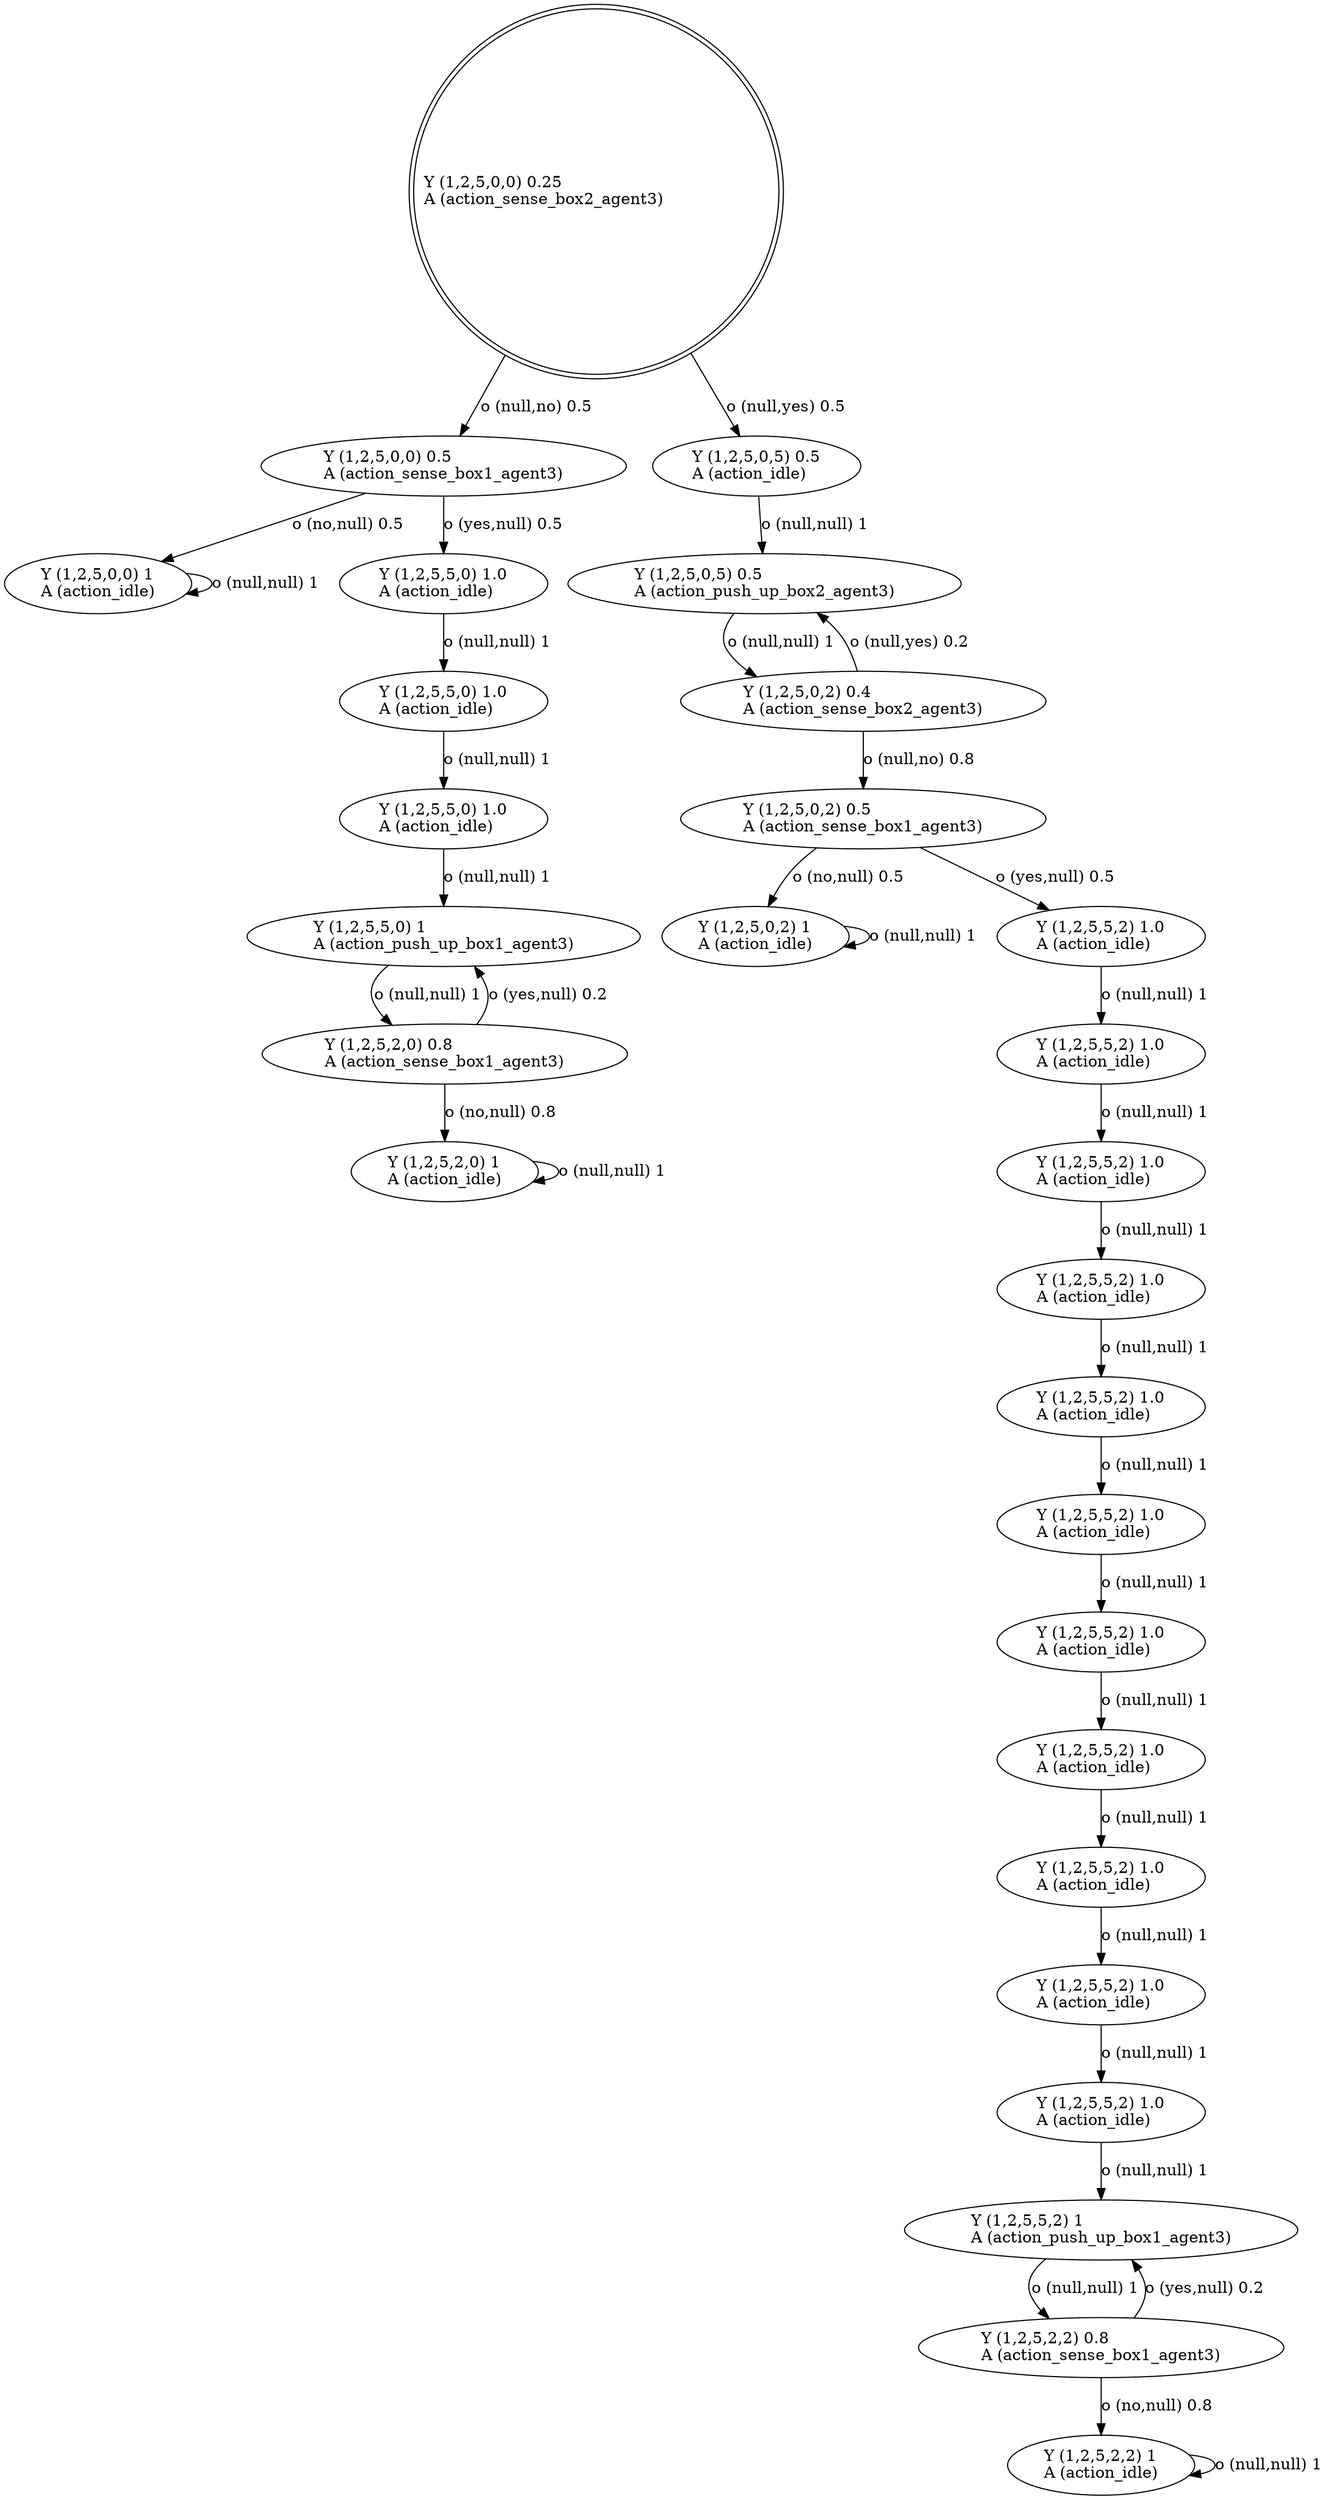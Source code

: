 digraph "G" {
root [label="Y (1,2,5,0,0) 0.25\lA (action_sense_box2_agent3)\l", labeljust="l", shape=doublecircle];
x0row105 [label="Y (1,2,5,2,0) 1\lA (action_idle)\l"];
x0row97 [label="Y (1,2,5,2,0) 0.8\lA (action_sense_box1_agent3)\l"];
x0row60 [label="Y (1,2,5,2,2) 1\lA (action_idle)\l"];
x0row88 [label="Y (1,2,5,0,0) 1\lA (action_idle)\l"];
x0row87 [label="Y (1,2,5,5,0) 1\lA (action_push_up_box1_agent3)\l"];
x0row51 [label="Y (1,2,5,2,2) 0.8\lA (action_sense_box1_agent3)\l"];
x0row40 [label="Y (1,2,5,5,2) 1\lA (action_push_up_box1_agent3)\l"];
x0row41 [label="Y (1,2,5,0,2) 1\lA (action_idle)\l"];
x0row22 [label="Y (1,2,5,0,2) 0.4\lA (action_sense_box2_agent3)\l"];
x0row6 [label="Y (1,2,5,0,0) 0.5\lA (action_sense_box1_agent3)\l"];
x0row5 [label="Y (1,2,5,0,5) 0.5\lA (action_push_up_box2_agent3)\l"];
x0row30 [label="Y (1,2,5,0,2) 0.5\lA (action_sense_box1_agent3)\l"];
x0row5_noop_0 [label="Y (1,2,5,0,5) 0.5\lA (action_idle)\l"];
x0row87_noop_0 [label="Y (1,2,5,5,0) 1.0\lA (action_idle)\l"];
x0row87_noop_1 [label="Y (1,2,5,5,0) 1.0\lA (action_idle)\l"];
x0row87_noop_2 [label="Y (1,2,5,5,0) 1.0\lA (action_idle)\l"];
x0row40_noop_0 [label="Y (1,2,5,5,2) 1.0\lA (action_idle)\l"];
x0row40_noop_1 [label="Y (1,2,5,5,2) 1.0\lA (action_idle)\l"];
x0row40_noop_2 [label="Y (1,2,5,5,2) 1.0\lA (action_idle)\l"];
x0row40_noop_3 [label="Y (1,2,5,5,2) 1.0\lA (action_idle)\l"];
x0row40_noop_4 [label="Y (1,2,5,5,2) 1.0\lA (action_idle)\l"];
x0row40_noop_5 [label="Y (1,2,5,5,2) 1.0\lA (action_idle)\l"];
x0row40_noop_6 [label="Y (1,2,5,5,2) 1.0\lA (action_idle)\l"];
x0row40_noop_7 [label="Y (1,2,5,5,2) 1.0\lA (action_idle)\l"];
x0row40_noop_8 [label="Y (1,2,5,5,2) 1.0\lA (action_idle)\l"];
x0row40_noop_9 [label="Y (1,2,5,5,2) 1.0\lA (action_idle)\l"];
x0row40_noop_10 [label="Y (1,2,5,5,2) 1.0\lA (action_idle)\l"];
root -> x0row6  [key=0, label="o (null,no) 0.5\l"];
root -> x0row5_noop_0  [key=0, label="o (null,yes) 0.5\l"];
x0row105 -> x0row105  [key=0, label="o (null,null) 1\l"];
x0row97 -> x0row87  [key=0, label="o (yes,null) 0.2\l"];
x0row97 -> x0row105  [key=0, label="o (no,null) 0.8\l"];
x0row60 -> x0row60  [key=0, label="o (null,null) 1\l"];
x0row88 -> x0row88  [key=0, label="o (null,null) 1\l"];
x0row87 -> x0row97  [key=0, label="o (null,null) 1\l"];
x0row51 -> x0row40  [key=0, label="o (yes,null) 0.2\l"];
x0row51 -> x0row60  [key=0, label="o (no,null) 0.8\l"];
x0row40 -> x0row51  [key=0, label="o (null,null) 1\l"];
x0row41 -> x0row41  [key=0, label="o (null,null) 1\l"];
x0row22 -> x0row5  [key=0, label="o (null,yes) 0.2\l"];
x0row22 -> x0row30  [key=0, label="o (null,no) 0.8\l"];
x0row6 -> x0row88  [key=0, label="o (no,null) 0.5\l"];
x0row6 -> x0row87_noop_0  [key=0, label="o (yes,null) 0.5\l"];
x0row5 -> x0row22  [key=0, label="o (null,null) 1\l"];
x0row30 -> x0row41  [key=0, label="o (no,null) 0.5\l"];
x0row30 -> x0row40_noop_0  [key=0, label="o (yes,null) 0.5\l"];
x0row5_noop_0 -> x0row5  [key=0, label="o (null,null) 1\l"];
x0row87_noop_0 -> x0row87_noop_1  [key=0, label="o (null,null) 1\l"];
x0row87_noop_1 -> x0row87_noop_2  [key=0, label="o (null,null) 1\l"];
x0row87_noop_2 -> x0row87  [key=0, label="o (null,null) 1\l"];
x0row40_noop_0 -> x0row40_noop_1  [key=0, label="o (null,null) 1\l"];
x0row40_noop_1 -> x0row40_noop_2  [key=0, label="o (null,null) 1\l"];
x0row40_noop_2 -> x0row40_noop_3  [key=0, label="o (null,null) 1\l"];
x0row40_noop_3 -> x0row40_noop_4  [key=0, label="o (null,null) 1\l"];
x0row40_noop_4 -> x0row40_noop_5  [key=0, label="o (null,null) 1\l"];
x0row40_noop_5 -> x0row40_noop_6  [key=0, label="o (null,null) 1\l"];
x0row40_noop_6 -> x0row40_noop_7  [key=0, label="o (null,null) 1\l"];
x0row40_noop_7 -> x0row40_noop_8  [key=0, label="o (null,null) 1\l"];
x0row40_noop_8 -> x0row40_noop_9  [key=0, label="o (null,null) 1\l"];
x0row40_noop_9 -> x0row40_noop_10  [key=0, label="o (null,null) 1\l"];
x0row40_noop_10 -> x0row40  [key=0, label="o (null,null) 1\l"];
}
